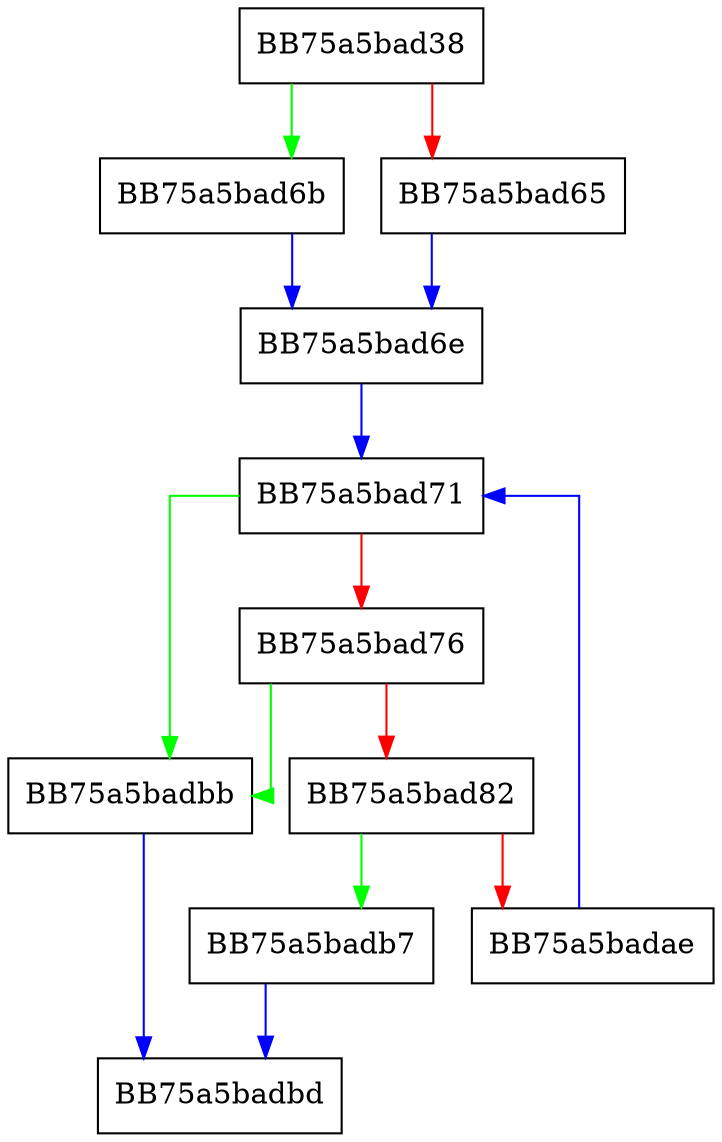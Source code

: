 digraph compare_version_names {
  node [shape="box"];
  graph [splines=ortho];
  BB75a5bad38 -> BB75a5bad6b [color="green"];
  BB75a5bad38 -> BB75a5bad65 [color="red"];
  BB75a5bad65 -> BB75a5bad6e [color="blue"];
  BB75a5bad6b -> BB75a5bad6e [color="blue"];
  BB75a5bad6e -> BB75a5bad71 [color="blue"];
  BB75a5bad71 -> BB75a5badbb [color="green"];
  BB75a5bad71 -> BB75a5bad76 [color="red"];
  BB75a5bad76 -> BB75a5badbb [color="green"];
  BB75a5bad76 -> BB75a5bad82 [color="red"];
  BB75a5bad82 -> BB75a5badb7 [color="green"];
  BB75a5bad82 -> BB75a5badae [color="red"];
  BB75a5badae -> BB75a5bad71 [color="blue"];
  BB75a5badb7 -> BB75a5badbd [color="blue"];
  BB75a5badbb -> BB75a5badbd [color="blue"];
}